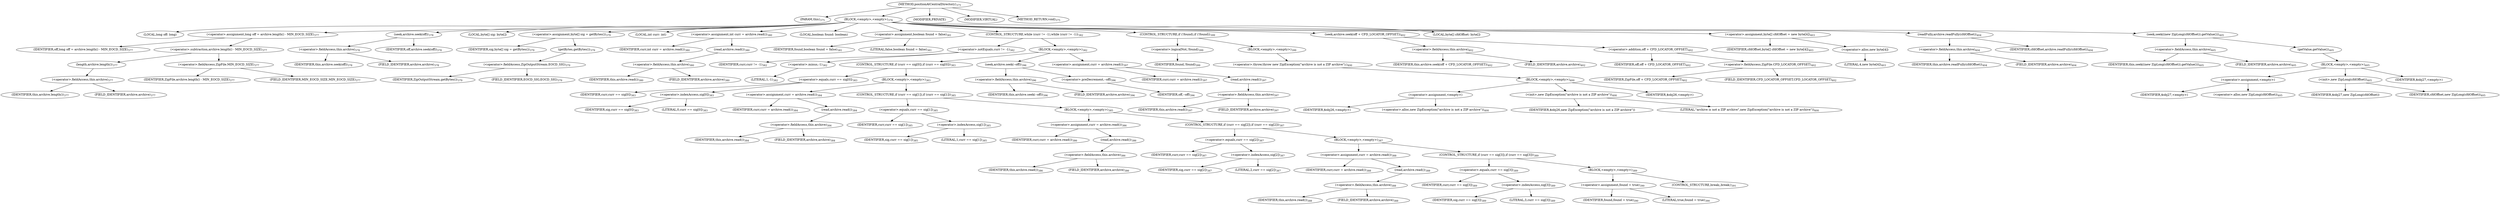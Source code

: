 digraph "positionAtCentralDirectory" {  
"604" [label = <(METHOD,positionAtCentralDirectory)<SUB>375</SUB>> ]
"605" [label = <(PARAM,this)<SUB>375</SUB>> ]
"606" [label = <(BLOCK,&lt;empty&gt;,&lt;empty&gt;)<SUB>376</SUB>> ]
"607" [label = <(LOCAL,long off: long)> ]
"608" [label = <(&lt;operator&gt;.assignment,long off = archive.length() - MIN_EOCD_SIZE)<SUB>377</SUB>> ]
"609" [label = <(IDENTIFIER,off,long off = archive.length() - MIN_EOCD_SIZE)<SUB>377</SUB>> ]
"610" [label = <(&lt;operator&gt;.subtraction,archive.length() - MIN_EOCD_SIZE)<SUB>377</SUB>> ]
"611" [label = <(length,archive.length())<SUB>377</SUB>> ]
"612" [label = <(&lt;operator&gt;.fieldAccess,this.archive)<SUB>377</SUB>> ]
"613" [label = <(IDENTIFIER,this,archive.length())<SUB>377</SUB>> ]
"614" [label = <(FIELD_IDENTIFIER,archive,archive)<SUB>377</SUB>> ]
"615" [label = <(&lt;operator&gt;.fieldAccess,ZipFile.MIN_EOCD_SIZE)<SUB>377</SUB>> ]
"616" [label = <(IDENTIFIER,ZipFile,archive.length() - MIN_EOCD_SIZE)<SUB>377</SUB>> ]
"617" [label = <(FIELD_IDENTIFIER,MIN_EOCD_SIZE,MIN_EOCD_SIZE)<SUB>377</SUB>> ]
"618" [label = <(seek,archive.seek(off))<SUB>378</SUB>> ]
"619" [label = <(&lt;operator&gt;.fieldAccess,this.archive)<SUB>378</SUB>> ]
"620" [label = <(IDENTIFIER,this,archive.seek(off))<SUB>378</SUB>> ]
"621" [label = <(FIELD_IDENTIFIER,archive,archive)<SUB>378</SUB>> ]
"622" [label = <(IDENTIFIER,off,archive.seek(off))<SUB>378</SUB>> ]
"623" [label = <(LOCAL,byte[] sig: byte[])> ]
"624" [label = <(&lt;operator&gt;.assignment,byte[] sig = getBytes())<SUB>379</SUB>> ]
"625" [label = <(IDENTIFIER,sig,byte[] sig = getBytes())<SUB>379</SUB>> ]
"626" [label = <(getBytes,getBytes())<SUB>379</SUB>> ]
"627" [label = <(&lt;operator&gt;.fieldAccess,ZipOutputStream.EOCD_SIG)<SUB>379</SUB>> ]
"628" [label = <(IDENTIFIER,ZipOutputStream,getBytes())<SUB>379</SUB>> ]
"629" [label = <(FIELD_IDENTIFIER,EOCD_SIG,EOCD_SIG)<SUB>379</SUB>> ]
"630" [label = <(LOCAL,int curr: int)> ]
"631" [label = <(&lt;operator&gt;.assignment,int curr = archive.read())<SUB>380</SUB>> ]
"632" [label = <(IDENTIFIER,curr,int curr = archive.read())<SUB>380</SUB>> ]
"633" [label = <(read,archive.read())<SUB>380</SUB>> ]
"634" [label = <(&lt;operator&gt;.fieldAccess,this.archive)<SUB>380</SUB>> ]
"635" [label = <(IDENTIFIER,this,archive.read())<SUB>380</SUB>> ]
"636" [label = <(FIELD_IDENTIFIER,archive,archive)<SUB>380</SUB>> ]
"637" [label = <(LOCAL,boolean found: boolean)> ]
"638" [label = <(&lt;operator&gt;.assignment,boolean found = false)<SUB>381</SUB>> ]
"639" [label = <(IDENTIFIER,found,boolean found = false)<SUB>381</SUB>> ]
"640" [label = <(LITERAL,false,boolean found = false)<SUB>381</SUB>> ]
"641" [label = <(CONTROL_STRUCTURE,while (curr != -1),while (curr != -1))<SUB>382</SUB>> ]
"642" [label = <(&lt;operator&gt;.notEquals,curr != -1)<SUB>382</SUB>> ]
"643" [label = <(IDENTIFIER,curr,curr != -1)<SUB>382</SUB>> ]
"644" [label = <(&lt;operator&gt;.minus,-1)<SUB>382</SUB>> ]
"645" [label = <(LITERAL,1,-1)<SUB>382</SUB>> ]
"646" [label = <(BLOCK,&lt;empty&gt;,&lt;empty&gt;)<SUB>382</SUB>> ]
"647" [label = <(CONTROL_STRUCTURE,if (curr == sig[0]),if (curr == sig[0]))<SUB>383</SUB>> ]
"648" [label = <(&lt;operator&gt;.equals,curr == sig[0])<SUB>383</SUB>> ]
"649" [label = <(IDENTIFIER,curr,curr == sig[0])<SUB>383</SUB>> ]
"650" [label = <(&lt;operator&gt;.indexAccess,sig[0])<SUB>383</SUB>> ]
"651" [label = <(IDENTIFIER,sig,curr == sig[0])<SUB>383</SUB>> ]
"652" [label = <(LITERAL,0,curr == sig[0])<SUB>383</SUB>> ]
"653" [label = <(BLOCK,&lt;empty&gt;,&lt;empty&gt;)<SUB>383</SUB>> ]
"654" [label = <(&lt;operator&gt;.assignment,curr = archive.read())<SUB>384</SUB>> ]
"655" [label = <(IDENTIFIER,curr,curr = archive.read())<SUB>384</SUB>> ]
"656" [label = <(read,archive.read())<SUB>384</SUB>> ]
"657" [label = <(&lt;operator&gt;.fieldAccess,this.archive)<SUB>384</SUB>> ]
"658" [label = <(IDENTIFIER,this,archive.read())<SUB>384</SUB>> ]
"659" [label = <(FIELD_IDENTIFIER,archive,archive)<SUB>384</SUB>> ]
"660" [label = <(CONTROL_STRUCTURE,if (curr == sig[1]),if (curr == sig[1]))<SUB>385</SUB>> ]
"661" [label = <(&lt;operator&gt;.equals,curr == sig[1])<SUB>385</SUB>> ]
"662" [label = <(IDENTIFIER,curr,curr == sig[1])<SUB>385</SUB>> ]
"663" [label = <(&lt;operator&gt;.indexAccess,sig[1])<SUB>385</SUB>> ]
"664" [label = <(IDENTIFIER,sig,curr == sig[1])<SUB>385</SUB>> ]
"665" [label = <(LITERAL,1,curr == sig[1])<SUB>385</SUB>> ]
"666" [label = <(BLOCK,&lt;empty&gt;,&lt;empty&gt;)<SUB>385</SUB>> ]
"667" [label = <(&lt;operator&gt;.assignment,curr = archive.read())<SUB>386</SUB>> ]
"668" [label = <(IDENTIFIER,curr,curr = archive.read())<SUB>386</SUB>> ]
"669" [label = <(read,archive.read())<SUB>386</SUB>> ]
"670" [label = <(&lt;operator&gt;.fieldAccess,this.archive)<SUB>386</SUB>> ]
"671" [label = <(IDENTIFIER,this,archive.read())<SUB>386</SUB>> ]
"672" [label = <(FIELD_IDENTIFIER,archive,archive)<SUB>386</SUB>> ]
"673" [label = <(CONTROL_STRUCTURE,if (curr == sig[2]),if (curr == sig[2]))<SUB>387</SUB>> ]
"674" [label = <(&lt;operator&gt;.equals,curr == sig[2])<SUB>387</SUB>> ]
"675" [label = <(IDENTIFIER,curr,curr == sig[2])<SUB>387</SUB>> ]
"676" [label = <(&lt;operator&gt;.indexAccess,sig[2])<SUB>387</SUB>> ]
"677" [label = <(IDENTIFIER,sig,curr == sig[2])<SUB>387</SUB>> ]
"678" [label = <(LITERAL,2,curr == sig[2])<SUB>387</SUB>> ]
"679" [label = <(BLOCK,&lt;empty&gt;,&lt;empty&gt;)<SUB>387</SUB>> ]
"680" [label = <(&lt;operator&gt;.assignment,curr = archive.read())<SUB>388</SUB>> ]
"681" [label = <(IDENTIFIER,curr,curr = archive.read())<SUB>388</SUB>> ]
"682" [label = <(read,archive.read())<SUB>388</SUB>> ]
"683" [label = <(&lt;operator&gt;.fieldAccess,this.archive)<SUB>388</SUB>> ]
"684" [label = <(IDENTIFIER,this,archive.read())<SUB>388</SUB>> ]
"685" [label = <(FIELD_IDENTIFIER,archive,archive)<SUB>388</SUB>> ]
"686" [label = <(CONTROL_STRUCTURE,if (curr == sig[3]),if (curr == sig[3]))<SUB>389</SUB>> ]
"687" [label = <(&lt;operator&gt;.equals,curr == sig[3])<SUB>389</SUB>> ]
"688" [label = <(IDENTIFIER,curr,curr == sig[3])<SUB>389</SUB>> ]
"689" [label = <(&lt;operator&gt;.indexAccess,sig[3])<SUB>389</SUB>> ]
"690" [label = <(IDENTIFIER,sig,curr == sig[3])<SUB>389</SUB>> ]
"691" [label = <(LITERAL,3,curr == sig[3])<SUB>389</SUB>> ]
"692" [label = <(BLOCK,&lt;empty&gt;,&lt;empty&gt;)<SUB>389</SUB>> ]
"693" [label = <(&lt;operator&gt;.assignment,found = true)<SUB>390</SUB>> ]
"694" [label = <(IDENTIFIER,found,found = true)<SUB>390</SUB>> ]
"695" [label = <(LITERAL,true,found = true)<SUB>390</SUB>> ]
"696" [label = <(CONTROL_STRUCTURE,break;,break;)<SUB>391</SUB>> ]
"697" [label = <(seek,archive.seek(--off))<SUB>396</SUB>> ]
"698" [label = <(&lt;operator&gt;.fieldAccess,this.archive)<SUB>396</SUB>> ]
"699" [label = <(IDENTIFIER,this,archive.seek(--off))<SUB>396</SUB>> ]
"700" [label = <(FIELD_IDENTIFIER,archive,archive)<SUB>396</SUB>> ]
"701" [label = <(&lt;operator&gt;.preDecrement,--off)<SUB>396</SUB>> ]
"702" [label = <(IDENTIFIER,off,--off)<SUB>396</SUB>> ]
"703" [label = <(&lt;operator&gt;.assignment,curr = archive.read())<SUB>397</SUB>> ]
"704" [label = <(IDENTIFIER,curr,curr = archive.read())<SUB>397</SUB>> ]
"705" [label = <(read,archive.read())<SUB>397</SUB>> ]
"706" [label = <(&lt;operator&gt;.fieldAccess,this.archive)<SUB>397</SUB>> ]
"707" [label = <(IDENTIFIER,this,archive.read())<SUB>397</SUB>> ]
"708" [label = <(FIELD_IDENTIFIER,archive,archive)<SUB>397</SUB>> ]
"709" [label = <(CONTROL_STRUCTURE,if (!found),if (!found))<SUB>399</SUB>> ]
"710" [label = <(&lt;operator&gt;.logicalNot,!found)<SUB>399</SUB>> ]
"711" [label = <(IDENTIFIER,found,!found)<SUB>399</SUB>> ]
"712" [label = <(BLOCK,&lt;empty&gt;,&lt;empty&gt;)<SUB>399</SUB>> ]
"713" [label = <(&lt;operator&gt;.throw,throw new ZipException(&quot;archive is not a ZIP archive&quot;);)<SUB>400</SUB>> ]
"714" [label = <(BLOCK,&lt;empty&gt;,&lt;empty&gt;)<SUB>400</SUB>> ]
"715" [label = <(&lt;operator&gt;.assignment,&lt;empty&gt;)> ]
"716" [label = <(IDENTIFIER,$obj26,&lt;empty&gt;)> ]
"717" [label = <(&lt;operator&gt;.alloc,new ZipException(&quot;archive is not a ZIP archive&quot;))<SUB>400</SUB>> ]
"718" [label = <(&lt;init&gt;,new ZipException(&quot;archive is not a ZIP archive&quot;))<SUB>400</SUB>> ]
"719" [label = <(IDENTIFIER,$obj26,new ZipException(&quot;archive is not a ZIP archive&quot;))> ]
"720" [label = <(LITERAL,&quot;archive is not a ZIP archive&quot;,new ZipException(&quot;archive is not a ZIP archive&quot;))<SUB>400</SUB>> ]
"721" [label = <(IDENTIFIER,$obj26,&lt;empty&gt;)> ]
"722" [label = <(seek,archive.seek(off + CFD_LOCATOR_OFFSET))<SUB>402</SUB>> ]
"723" [label = <(&lt;operator&gt;.fieldAccess,this.archive)<SUB>402</SUB>> ]
"724" [label = <(IDENTIFIER,this,archive.seek(off + CFD_LOCATOR_OFFSET))<SUB>402</SUB>> ]
"725" [label = <(FIELD_IDENTIFIER,archive,archive)<SUB>402</SUB>> ]
"726" [label = <(&lt;operator&gt;.addition,off + CFD_LOCATOR_OFFSET)<SUB>402</SUB>> ]
"727" [label = <(IDENTIFIER,off,off + CFD_LOCATOR_OFFSET)<SUB>402</SUB>> ]
"728" [label = <(&lt;operator&gt;.fieldAccess,ZipFile.CFD_LOCATOR_OFFSET)<SUB>402</SUB>> ]
"729" [label = <(IDENTIFIER,ZipFile,off + CFD_LOCATOR_OFFSET)<SUB>402</SUB>> ]
"730" [label = <(FIELD_IDENTIFIER,CFD_LOCATOR_OFFSET,CFD_LOCATOR_OFFSET)<SUB>402</SUB>> ]
"731" [label = <(LOCAL,byte[] cfdOffset: byte[])> ]
"732" [label = <(&lt;operator&gt;.assignment,byte[] cfdOffset = new byte[4])<SUB>403</SUB>> ]
"733" [label = <(IDENTIFIER,cfdOffset,byte[] cfdOffset = new byte[4])<SUB>403</SUB>> ]
"734" [label = <(&lt;operator&gt;.alloc,new byte[4])> ]
"735" [label = <(LITERAL,4,new byte[4])<SUB>403</SUB>> ]
"736" [label = <(readFully,archive.readFully(cfdOffset))<SUB>404</SUB>> ]
"737" [label = <(&lt;operator&gt;.fieldAccess,this.archive)<SUB>404</SUB>> ]
"738" [label = <(IDENTIFIER,this,archive.readFully(cfdOffset))<SUB>404</SUB>> ]
"739" [label = <(FIELD_IDENTIFIER,archive,archive)<SUB>404</SUB>> ]
"740" [label = <(IDENTIFIER,cfdOffset,archive.readFully(cfdOffset))<SUB>404</SUB>> ]
"741" [label = <(seek,seek((new ZipLong(cfdOffset)).getValue()))<SUB>405</SUB>> ]
"742" [label = <(&lt;operator&gt;.fieldAccess,this.archive)<SUB>405</SUB>> ]
"743" [label = <(IDENTIFIER,this,seek((new ZipLong(cfdOffset)).getValue()))<SUB>405</SUB>> ]
"744" [label = <(FIELD_IDENTIFIER,archive,archive)<SUB>405</SUB>> ]
"745" [label = <(getValue,getValue())<SUB>405</SUB>> ]
"746" [label = <(BLOCK,&lt;empty&gt;,&lt;empty&gt;)<SUB>405</SUB>> ]
"747" [label = <(&lt;operator&gt;.assignment,&lt;empty&gt;)> ]
"748" [label = <(IDENTIFIER,$obj27,&lt;empty&gt;)> ]
"749" [label = <(&lt;operator&gt;.alloc,new ZipLong(cfdOffset))<SUB>405</SUB>> ]
"750" [label = <(&lt;init&gt;,new ZipLong(cfdOffset))<SUB>405</SUB>> ]
"751" [label = <(IDENTIFIER,$obj27,new ZipLong(cfdOffset))> ]
"752" [label = <(IDENTIFIER,cfdOffset,new ZipLong(cfdOffset))<SUB>405</SUB>> ]
"753" [label = <(IDENTIFIER,$obj27,&lt;empty&gt;)> ]
"754" [label = <(MODIFIER,PRIVATE)> ]
"755" [label = <(MODIFIER,VIRTUAL)> ]
"756" [label = <(METHOD_RETURN,void)<SUB>375</SUB>> ]
  "604" -> "605" 
  "604" -> "606" 
  "604" -> "754" 
  "604" -> "755" 
  "604" -> "756" 
  "606" -> "607" 
  "606" -> "608" 
  "606" -> "618" 
  "606" -> "623" 
  "606" -> "624" 
  "606" -> "630" 
  "606" -> "631" 
  "606" -> "637" 
  "606" -> "638" 
  "606" -> "641" 
  "606" -> "709" 
  "606" -> "722" 
  "606" -> "731" 
  "606" -> "732" 
  "606" -> "736" 
  "606" -> "741" 
  "608" -> "609" 
  "608" -> "610" 
  "610" -> "611" 
  "610" -> "615" 
  "611" -> "612" 
  "612" -> "613" 
  "612" -> "614" 
  "615" -> "616" 
  "615" -> "617" 
  "618" -> "619" 
  "618" -> "622" 
  "619" -> "620" 
  "619" -> "621" 
  "624" -> "625" 
  "624" -> "626" 
  "626" -> "627" 
  "627" -> "628" 
  "627" -> "629" 
  "631" -> "632" 
  "631" -> "633" 
  "633" -> "634" 
  "634" -> "635" 
  "634" -> "636" 
  "638" -> "639" 
  "638" -> "640" 
  "641" -> "642" 
  "641" -> "646" 
  "642" -> "643" 
  "642" -> "644" 
  "644" -> "645" 
  "646" -> "647" 
  "646" -> "697" 
  "646" -> "703" 
  "647" -> "648" 
  "647" -> "653" 
  "648" -> "649" 
  "648" -> "650" 
  "650" -> "651" 
  "650" -> "652" 
  "653" -> "654" 
  "653" -> "660" 
  "654" -> "655" 
  "654" -> "656" 
  "656" -> "657" 
  "657" -> "658" 
  "657" -> "659" 
  "660" -> "661" 
  "660" -> "666" 
  "661" -> "662" 
  "661" -> "663" 
  "663" -> "664" 
  "663" -> "665" 
  "666" -> "667" 
  "666" -> "673" 
  "667" -> "668" 
  "667" -> "669" 
  "669" -> "670" 
  "670" -> "671" 
  "670" -> "672" 
  "673" -> "674" 
  "673" -> "679" 
  "674" -> "675" 
  "674" -> "676" 
  "676" -> "677" 
  "676" -> "678" 
  "679" -> "680" 
  "679" -> "686" 
  "680" -> "681" 
  "680" -> "682" 
  "682" -> "683" 
  "683" -> "684" 
  "683" -> "685" 
  "686" -> "687" 
  "686" -> "692" 
  "687" -> "688" 
  "687" -> "689" 
  "689" -> "690" 
  "689" -> "691" 
  "692" -> "693" 
  "692" -> "696" 
  "693" -> "694" 
  "693" -> "695" 
  "697" -> "698" 
  "697" -> "701" 
  "698" -> "699" 
  "698" -> "700" 
  "701" -> "702" 
  "703" -> "704" 
  "703" -> "705" 
  "705" -> "706" 
  "706" -> "707" 
  "706" -> "708" 
  "709" -> "710" 
  "709" -> "712" 
  "710" -> "711" 
  "712" -> "713" 
  "713" -> "714" 
  "714" -> "715" 
  "714" -> "718" 
  "714" -> "721" 
  "715" -> "716" 
  "715" -> "717" 
  "718" -> "719" 
  "718" -> "720" 
  "722" -> "723" 
  "722" -> "726" 
  "723" -> "724" 
  "723" -> "725" 
  "726" -> "727" 
  "726" -> "728" 
  "728" -> "729" 
  "728" -> "730" 
  "732" -> "733" 
  "732" -> "734" 
  "734" -> "735" 
  "736" -> "737" 
  "736" -> "740" 
  "737" -> "738" 
  "737" -> "739" 
  "741" -> "742" 
  "741" -> "745" 
  "742" -> "743" 
  "742" -> "744" 
  "745" -> "746" 
  "746" -> "747" 
  "746" -> "750" 
  "746" -> "753" 
  "747" -> "748" 
  "747" -> "749" 
  "750" -> "751" 
  "750" -> "752" 
}
